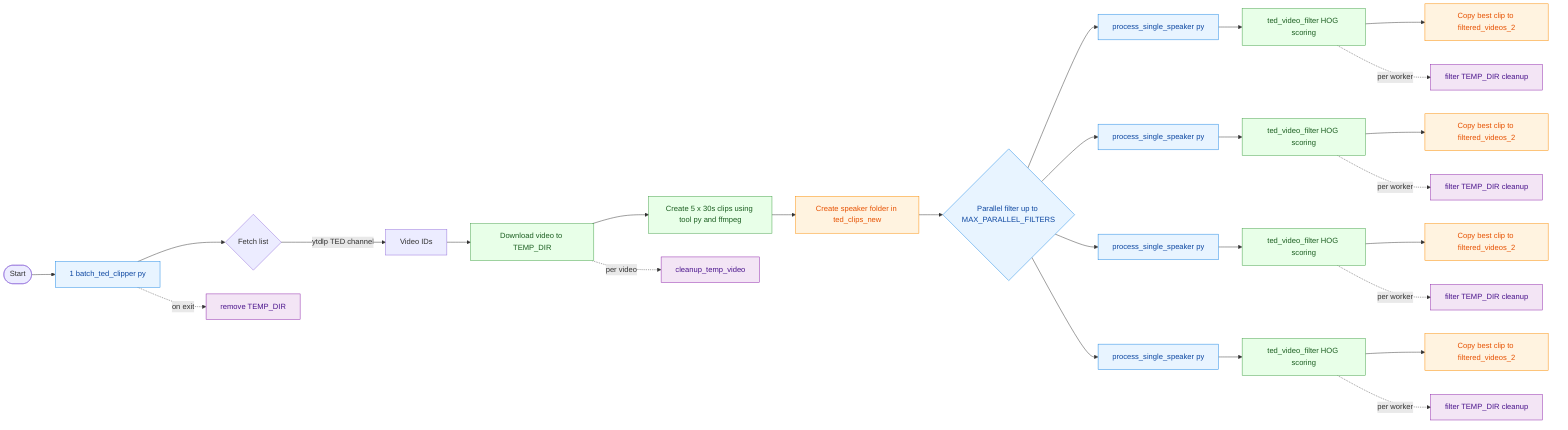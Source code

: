 flowchart LR
    A([Start]) --> B[1 batch_ted_clipper py]
    B --> C{Fetch list}
    C -->|ytdlp TED channel| D[Video IDs]
    D --> E[Download video to TEMP_DIR]
    E --> F[Create 5 x 30s clips using tool py and ffmpeg]
    F --> G[Create speaker folder in ted_clips_new]
    G --> H{Parallel filter up to MAX_PARALLEL_FILTERS}
    H --> I1[process_single_speaker py]
    H --> I2[process_single_speaker py]
    H --> I3[process_single_speaker py]
    H --> I4[process_single_speaker py]

    I1 --> J1[ted_video_filter HOG scoring]
    I2 --> J2[ted_video_filter HOG scoring]
    I3 --> J3[ted_video_filter HOG scoring]
    I4 --> J4[ted_video_filter HOG scoring]

    J1 --> K1[Copy best clip to filtered_videos_2]
    J2 --> K2[Copy best clip to filtered_videos_2]
    J3 --> K3[Copy best clip to filtered_videos_2]
    J4 --> K4[Copy best clip to filtered_videos_2]

    E -. per video .-> X[cleanup_temp_video]
    B -. on exit .-> Y[remove TEMP_DIR]
    J1 -. per worker .-> Z1[filter TEMP_DIR cleanup]
    J2 -. per worker .-> Z2[filter TEMP_DIR cleanup]
    J3 -. per worker .-> Z3[filter TEMP_DIR cleanup]
    J4 -. per worker .-> Z4[filter TEMP_DIR cleanup]

    classDef primary fill:#e8f4ff,stroke:#1e88e5,stroke-width:1px,color:#0d47a1;
    classDef action fill:#e8ffe8,stroke:#43a047,stroke-width:1px,color:#1b5e20;
    classDef store fill:#fff3e0,stroke:#fb8c00,stroke-width:1px,color:#e65100;
    classDef note fill:#f3e5f5,stroke:#8e24aa,stroke-width:1px,color:#4a148c;

    B:::primary
    E:::action
    F:::action
    G:::store
    H:::primary
    I1:::primary; I2:::primary; I3:::primary; I4:::primary
    J1:::action; J2:::action; J3:::action; J4:::action
    K1:::store; K2:::store; K3:::store; K4:::store
    X:::note; Y:::note; Z1:::note; Z2:::note; Z3:::note; Z4:::note